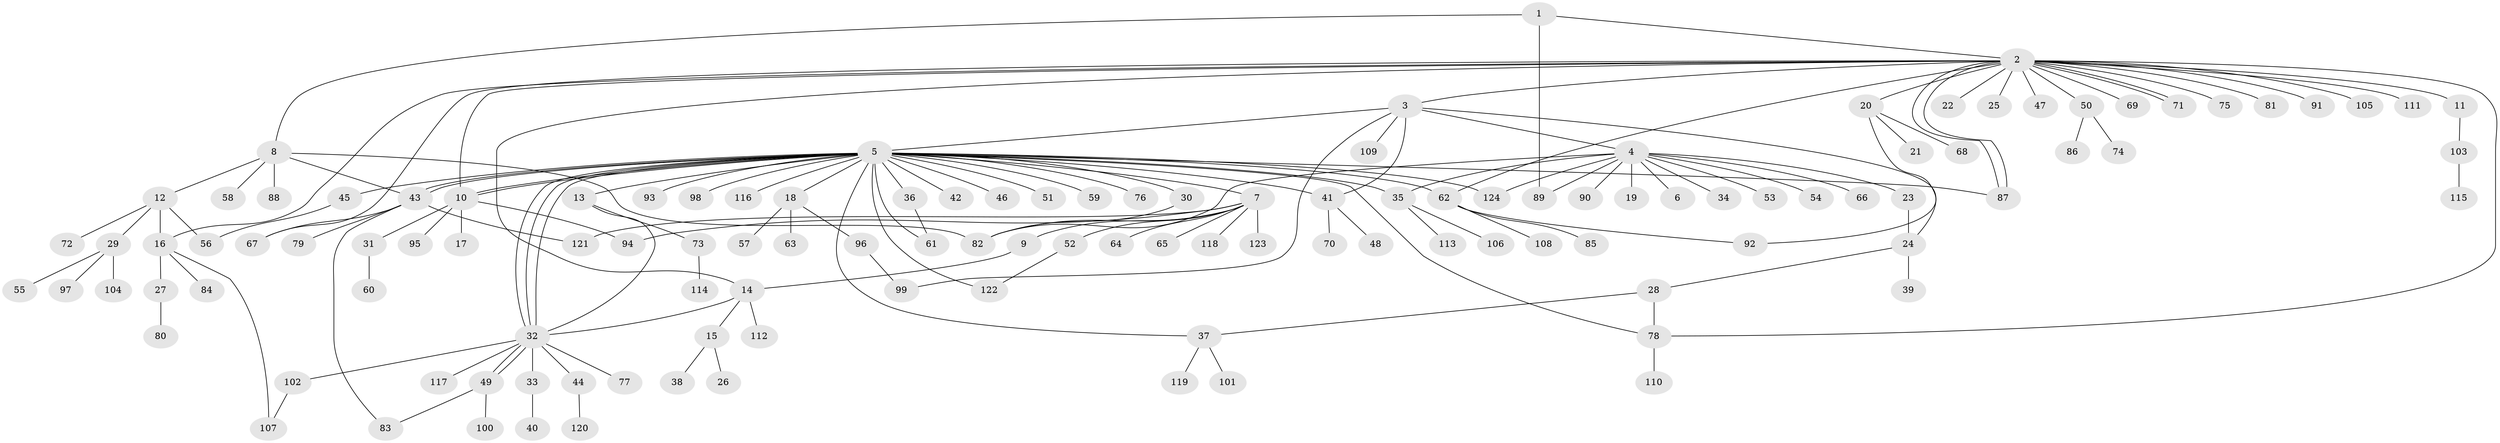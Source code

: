 // Generated by graph-tools (version 1.1) at 2025/11/02/27/25 16:11:15]
// undirected, 124 vertices, 159 edges
graph export_dot {
graph [start="1"]
  node [color=gray90,style=filled];
  1;
  2;
  3;
  4;
  5;
  6;
  7;
  8;
  9;
  10;
  11;
  12;
  13;
  14;
  15;
  16;
  17;
  18;
  19;
  20;
  21;
  22;
  23;
  24;
  25;
  26;
  27;
  28;
  29;
  30;
  31;
  32;
  33;
  34;
  35;
  36;
  37;
  38;
  39;
  40;
  41;
  42;
  43;
  44;
  45;
  46;
  47;
  48;
  49;
  50;
  51;
  52;
  53;
  54;
  55;
  56;
  57;
  58;
  59;
  60;
  61;
  62;
  63;
  64;
  65;
  66;
  67;
  68;
  69;
  70;
  71;
  72;
  73;
  74;
  75;
  76;
  77;
  78;
  79;
  80;
  81;
  82;
  83;
  84;
  85;
  86;
  87;
  88;
  89;
  90;
  91;
  92;
  93;
  94;
  95;
  96;
  97;
  98;
  99;
  100;
  101;
  102;
  103;
  104;
  105;
  106;
  107;
  108;
  109;
  110;
  111;
  112;
  113;
  114;
  115;
  116;
  117;
  118;
  119;
  120;
  121;
  122;
  123;
  124;
  1 -- 2;
  1 -- 8;
  1 -- 89;
  2 -- 3;
  2 -- 10;
  2 -- 11;
  2 -- 14;
  2 -- 16;
  2 -- 20;
  2 -- 22;
  2 -- 25;
  2 -- 47;
  2 -- 50;
  2 -- 62;
  2 -- 67;
  2 -- 69;
  2 -- 71;
  2 -- 71;
  2 -- 75;
  2 -- 78;
  2 -- 81;
  2 -- 87;
  2 -- 87;
  2 -- 91;
  2 -- 105;
  2 -- 111;
  3 -- 4;
  3 -- 5;
  3 -- 24;
  3 -- 41;
  3 -- 99;
  3 -- 109;
  4 -- 6;
  4 -- 19;
  4 -- 23;
  4 -- 34;
  4 -- 35;
  4 -- 53;
  4 -- 54;
  4 -- 66;
  4 -- 82;
  4 -- 89;
  4 -- 90;
  4 -- 124;
  5 -- 7;
  5 -- 10;
  5 -- 10;
  5 -- 13;
  5 -- 18;
  5 -- 30;
  5 -- 32;
  5 -- 32;
  5 -- 32;
  5 -- 35;
  5 -- 36;
  5 -- 37;
  5 -- 41;
  5 -- 42;
  5 -- 43;
  5 -- 43;
  5 -- 45;
  5 -- 46;
  5 -- 51;
  5 -- 59;
  5 -- 61;
  5 -- 62;
  5 -- 76;
  5 -- 78;
  5 -- 87;
  5 -- 93;
  5 -- 98;
  5 -- 116;
  5 -- 122;
  5 -- 124;
  7 -- 9;
  7 -- 52;
  7 -- 64;
  7 -- 65;
  7 -- 82;
  7 -- 94;
  7 -- 118;
  7 -- 121;
  7 -- 123;
  8 -- 12;
  8 -- 43;
  8 -- 58;
  8 -- 82;
  8 -- 88;
  9 -- 14;
  10 -- 17;
  10 -- 31;
  10 -- 94;
  10 -- 95;
  11 -- 103;
  12 -- 16;
  12 -- 29;
  12 -- 56;
  12 -- 72;
  13 -- 32;
  13 -- 73;
  14 -- 15;
  14 -- 32;
  14 -- 112;
  15 -- 26;
  15 -- 38;
  16 -- 27;
  16 -- 84;
  16 -- 107;
  18 -- 57;
  18 -- 63;
  18 -- 96;
  20 -- 21;
  20 -- 68;
  20 -- 92;
  23 -- 24;
  24 -- 28;
  24 -- 39;
  27 -- 80;
  28 -- 37;
  28 -- 78;
  29 -- 55;
  29 -- 97;
  29 -- 104;
  30 -- 82;
  31 -- 60;
  32 -- 33;
  32 -- 44;
  32 -- 49;
  32 -- 49;
  32 -- 77;
  32 -- 102;
  32 -- 117;
  33 -- 40;
  35 -- 106;
  35 -- 113;
  36 -- 61;
  37 -- 101;
  37 -- 119;
  41 -- 48;
  41 -- 70;
  43 -- 67;
  43 -- 79;
  43 -- 83;
  43 -- 121;
  44 -- 120;
  45 -- 56;
  49 -- 83;
  49 -- 100;
  50 -- 74;
  50 -- 86;
  52 -- 122;
  62 -- 85;
  62 -- 92;
  62 -- 108;
  73 -- 114;
  78 -- 110;
  96 -- 99;
  102 -- 107;
  103 -- 115;
}
